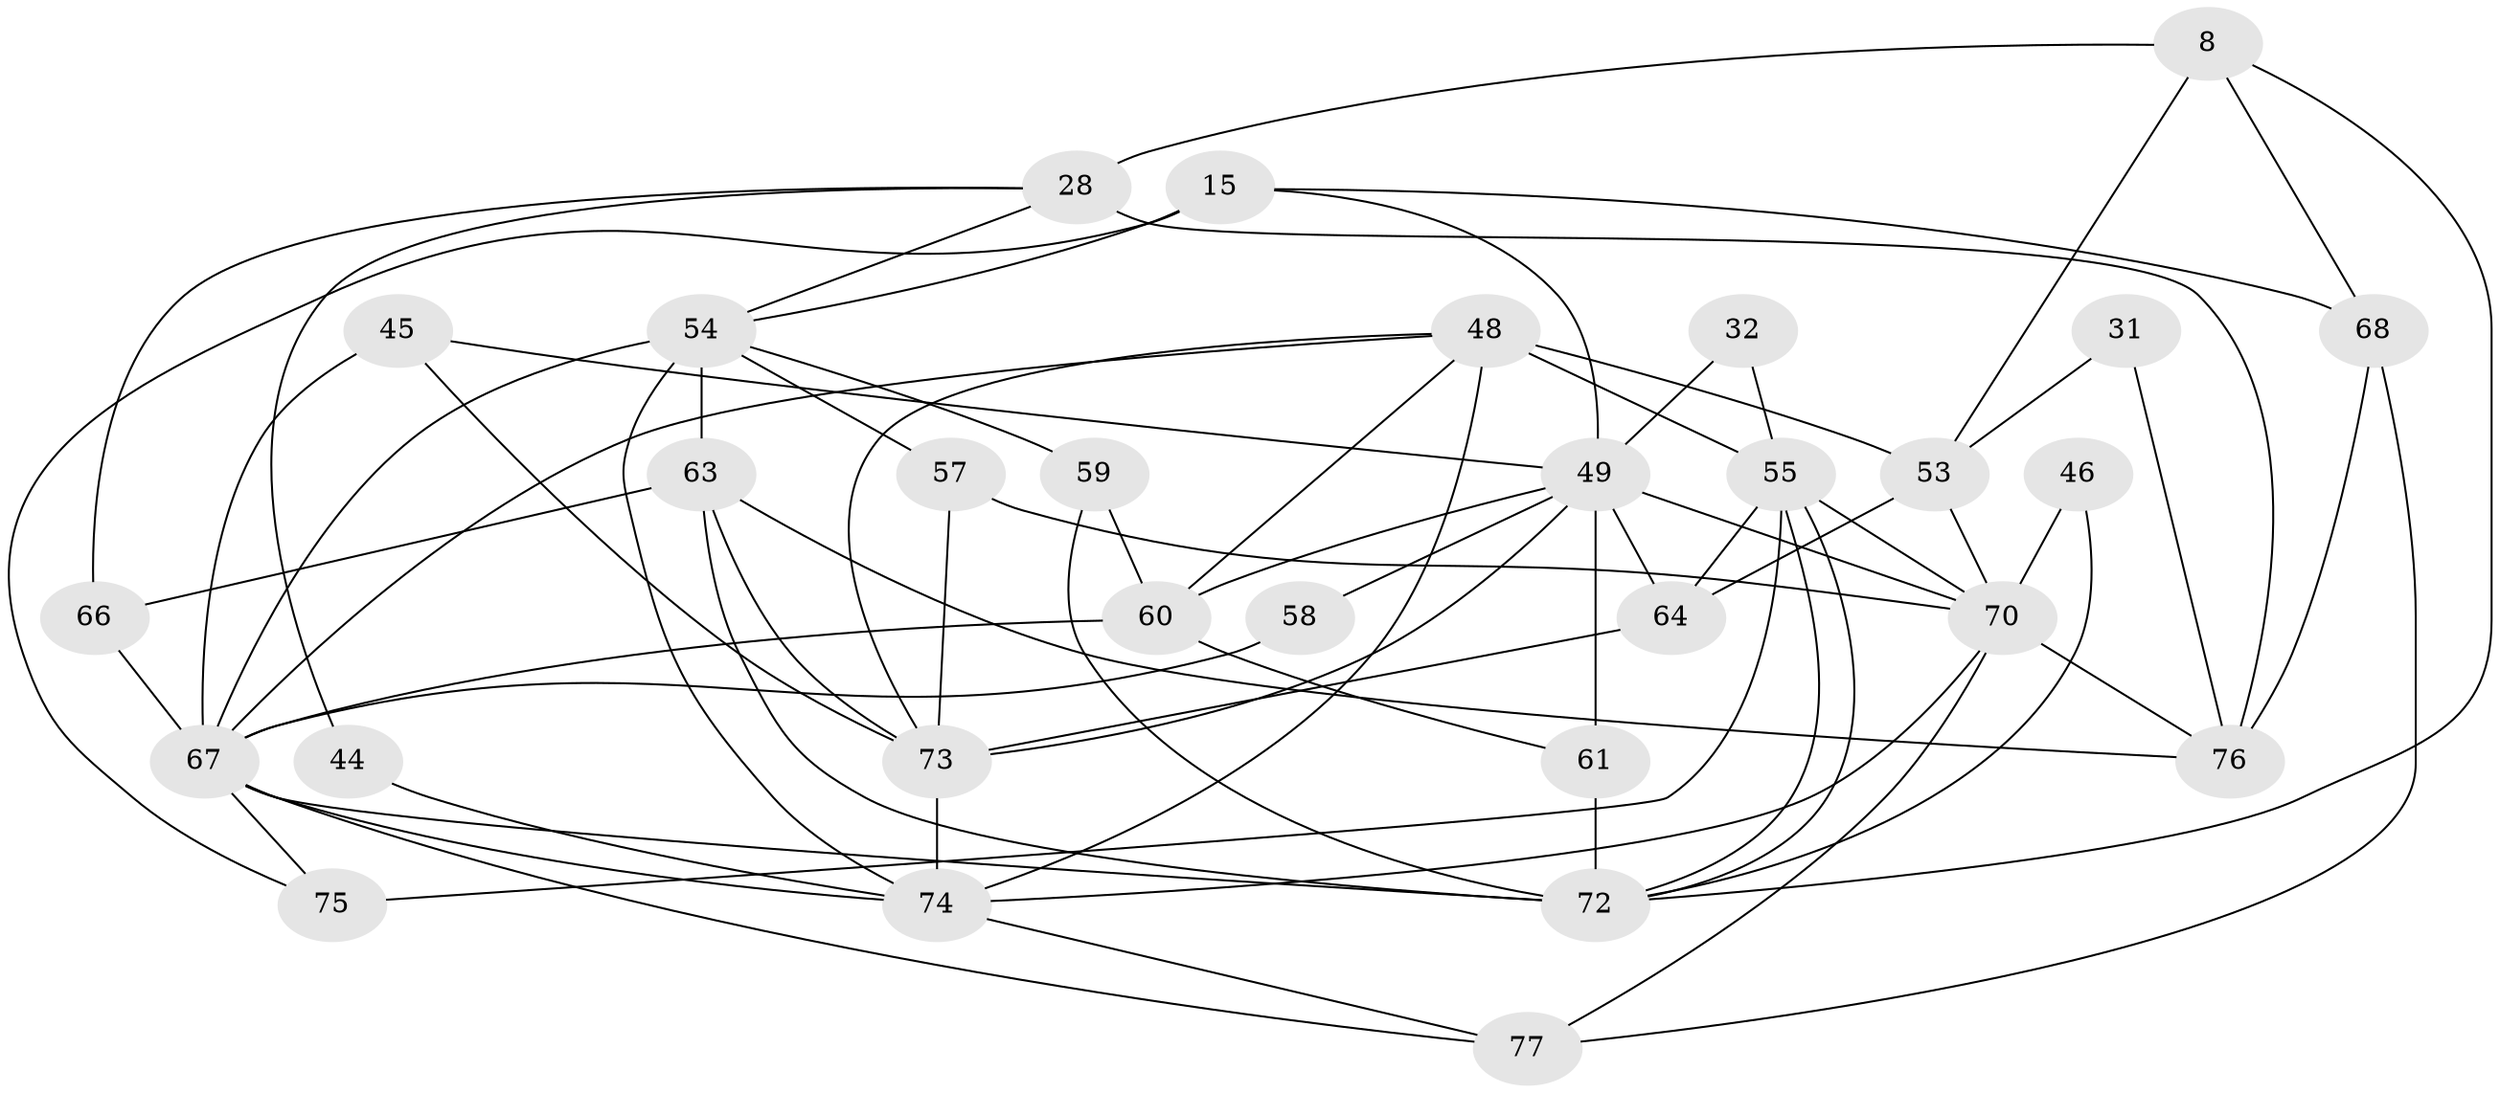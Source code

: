 // original degree distribution, {4: 0.2597402597402597, 3: 0.2857142857142857, 6: 0.09090909090909091, 8: 0.012987012987012988, 2: 0.11688311688311688, 5: 0.2077922077922078, 7: 0.025974025974025976}
// Generated by graph-tools (version 1.1) at 2025/53/03/04/25 21:53:30]
// undirected, 30 vertices, 71 edges
graph export_dot {
graph [start="1"]
  node [color=gray90,style=filled];
  8;
  15 [super="+3"];
  28 [super="+26"];
  31;
  32;
  44;
  45;
  46;
  48 [super="+16+22+42"];
  49 [super="+41+39"];
  53 [super="+5"];
  54 [super="+35+9"];
  55 [super="+7+50"];
  57;
  58;
  59;
  60 [super="+13"];
  61;
  63 [super="+30"];
  64 [super="+47"];
  66;
  67 [super="+25+62"];
  68 [super="+40"];
  70 [super="+43+69"];
  72 [super="+51+34"];
  73 [super="+19+56"];
  74 [super="+14+37+71+17+33"];
  75;
  76 [super="+52"];
  77 [super="+18+23"];
  8 -- 53;
  8 -- 28 [weight=2];
  8 -- 68 [weight=2];
  8 -- 72;
  15 -- 49;
  15 -- 75;
  15 -- 68;
  15 -- 54 [weight=2];
  28 -- 44;
  28 -- 66;
  28 -- 54;
  28 -- 76 [weight=2];
  31 -- 76;
  31 -- 53;
  32 -- 49;
  32 -- 55;
  44 -- 74;
  45 -- 73;
  45 -- 49;
  45 -- 67;
  46 -- 70;
  46 -- 72;
  48 -- 74 [weight=2];
  48 -- 53 [weight=2];
  48 -- 55 [weight=2];
  48 -- 60 [weight=2];
  48 -- 73;
  48 -- 67;
  49 -- 58 [weight=2];
  49 -- 70 [weight=3];
  49 -- 64;
  49 -- 73;
  49 -- 60;
  49 -- 61;
  53 -- 70 [weight=3];
  53 -- 64;
  54 -- 74 [weight=4];
  54 -- 63 [weight=3];
  54 -- 59;
  54 -- 57;
  54 -- 67 [weight=2];
  55 -- 72 [weight=2];
  55 -- 72;
  55 -- 75 [weight=2];
  55 -- 70 [weight=2];
  55 -- 64;
  57 -- 70;
  57 -- 73;
  58 -- 67;
  59 -- 60;
  59 -- 72;
  60 -- 61;
  60 -- 67 [weight=2];
  61 -- 72;
  63 -- 66 [weight=2];
  63 -- 72 [weight=2];
  63 -- 76 [weight=2];
  63 -- 73;
  64 -- 73;
  66 -- 67;
  67 -- 75;
  67 -- 74;
  67 -- 72 [weight=2];
  67 -- 77;
  68 -- 76;
  68 -- 77;
  70 -- 76 [weight=2];
  70 -- 77 [weight=2];
  70 -- 74 [weight=3];
  73 -- 74 [weight=4];
  74 -- 77 [weight=2];
}
